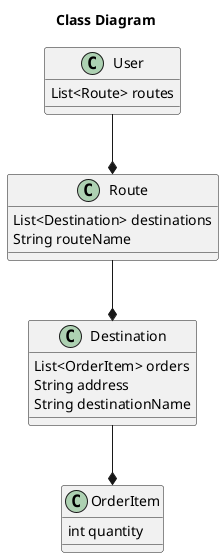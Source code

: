 @startuml
title Class Diagram
class User{
    List<Route> routes
}

class Route {
    List<Destination> destinations
    String routeName
}

class Destination{
    List<OrderItem> orders
    String address
    String destinationName
}

Class OrderItem {
    int quantity
}

User --* Route 
Route --* Destination
Destination --* OrderItem

@enduml